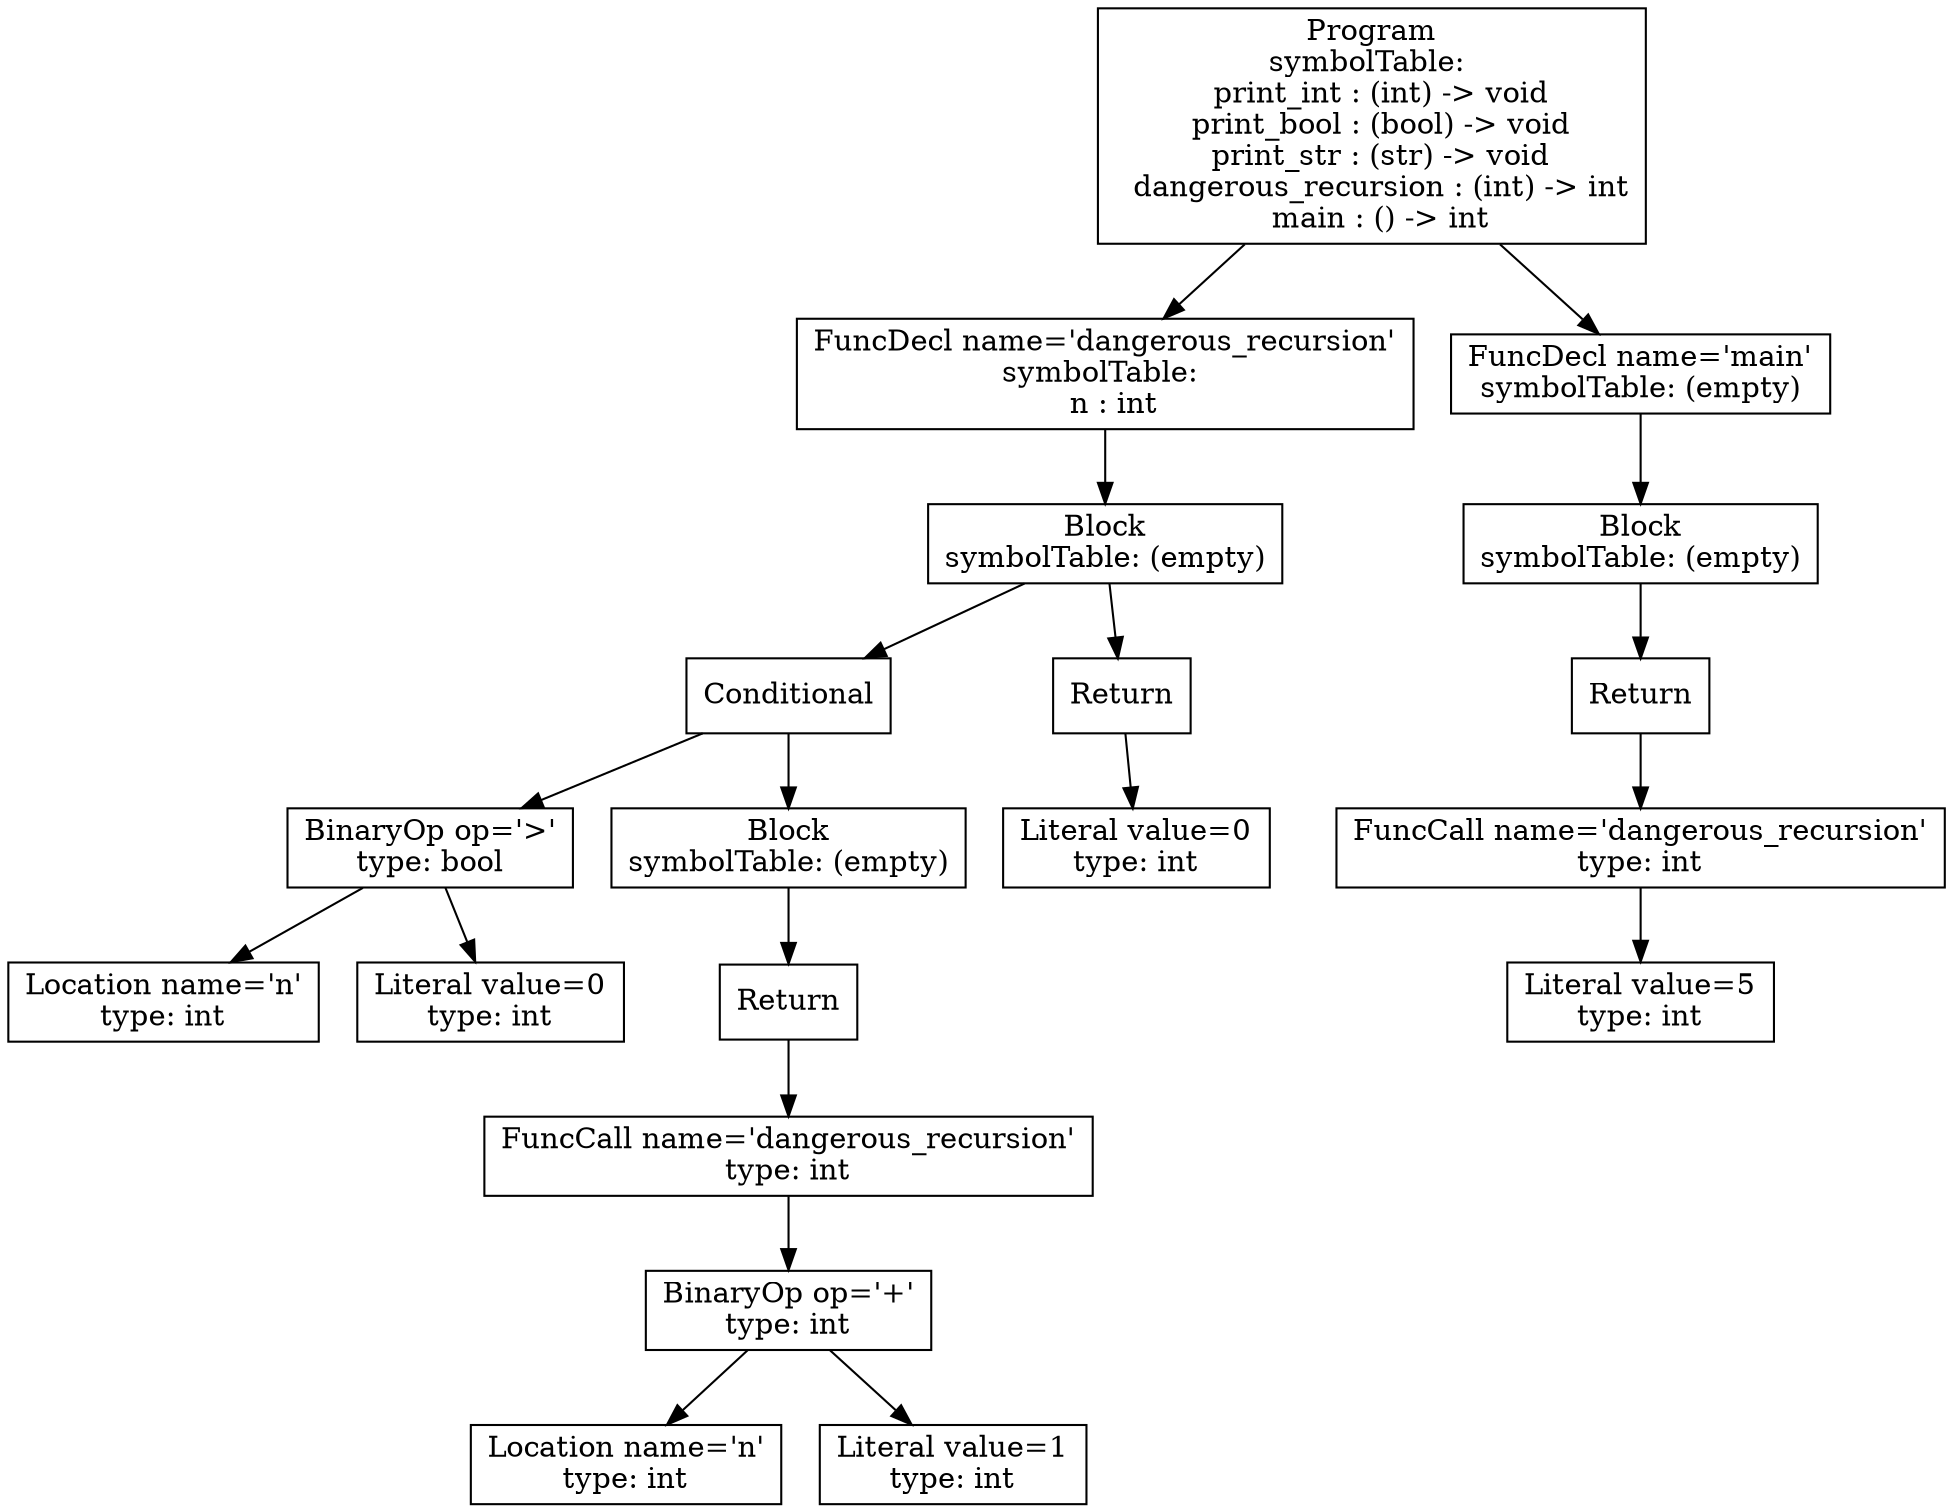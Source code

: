 digraph AST {
5 [shape=box, label="Location name='n'\ntype: int"];
6 [shape=box, label="Literal value=0\ntype: int"];
4 [shape=box, label="BinaryOp op='>'\ntype: bool"];
4 -> 5;
4 -> 6;
11 [shape=box, label="Location name='n'\ntype: int"];
12 [shape=box, label="Literal value=1\ntype: int"];
10 [shape=box, label="BinaryOp op='+'\ntype: int"];
10 -> 11;
10 -> 12;
9 [shape=box, label="FuncCall name='dangerous_recursion'\ntype: int"];
9 -> 10;
8 [shape=box, label="Return"];
8 -> 9;
7 [shape=box, label="Block\nsymbolTable: (empty)"];
7 -> 8;
3 [shape=box, label="Conditional"];
3 -> 4;
3 -> 7;
14 [shape=box, label="Literal value=0\ntype: int"];
13 [shape=box, label="Return"];
13 -> 14;
2 [shape=box, label="Block\nsymbolTable: (empty)"];
2 -> 3;
2 -> 13;
1 [shape=box, label="FuncDecl name='dangerous_recursion'\nsymbolTable: \n  n : int"];
1 -> 2;
19 [shape=box, label="Literal value=5\ntype: int"];
18 [shape=box, label="FuncCall name='dangerous_recursion'\ntype: int"];
18 -> 19;
17 [shape=box, label="Return"];
17 -> 18;
16 [shape=box, label="Block\nsymbolTable: (empty)"];
16 -> 17;
15 [shape=box, label="FuncDecl name='main'\nsymbolTable: (empty)"];
15 -> 16;
0 [shape=box, label="Program\nsymbolTable: \n  print_int : (int) -> void\n  print_bool : (bool) -> void\n  print_str : (str) -> void\n  dangerous_recursion : (int) -> int\n  main : () -> int"];
0 -> 1;
0 -> 15;
}
